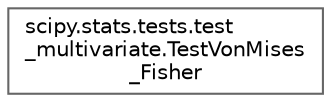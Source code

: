 digraph "Graphical Class Hierarchy"
{
 // LATEX_PDF_SIZE
  bgcolor="transparent";
  edge [fontname=Helvetica,fontsize=10,labelfontname=Helvetica,labelfontsize=10];
  node [fontname=Helvetica,fontsize=10,shape=box,height=0.2,width=0.4];
  rankdir="LR";
  Node0 [id="Node000000",label="scipy.stats.tests.test\l_multivariate.TestVonMises\l_Fisher",height=0.2,width=0.4,color="grey40", fillcolor="white", style="filled",URL="$d0/d49/classscipy_1_1stats_1_1tests_1_1test__multivariate_1_1TestVonMises__Fisher.html",tooltip=" "];
}
